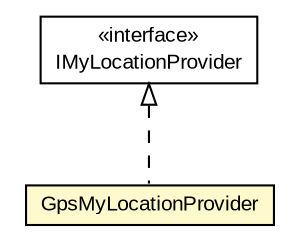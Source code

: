 #!/usr/local/bin/dot
#
# Class diagram 
# Generated by UMLGraph version R5_6-24-gf6e263 (http://www.umlgraph.org/)
#

digraph G {
	edge [fontname="arial",fontsize=10,labelfontname="arial",labelfontsize=10];
	node [fontname="arial",fontsize=10,shape=plaintext];
	nodesep=0.25;
	ranksep=0.5;
	// org.osmdroid.views.overlay.mylocation.GpsMyLocationProvider
	c10616 [label=<<table title="org.osmdroid.views.overlay.mylocation.GpsMyLocationProvider" border="0" cellborder="1" cellspacing="0" cellpadding="2" port="p" bgcolor="lemonChiffon" href="./GpsMyLocationProvider.html">
		<tr><td><table border="0" cellspacing="0" cellpadding="1">
<tr><td align="center" balign="center"> GpsMyLocationProvider </td></tr>
		</table></td></tr>
		</table>>, URL="./GpsMyLocationProvider.html", fontname="arial", fontcolor="black", fontsize=10.0];
	// org.osmdroid.views.overlay.mylocation.IMyLocationProvider
	c10618 [label=<<table title="org.osmdroid.views.overlay.mylocation.IMyLocationProvider" border="0" cellborder="1" cellspacing="0" cellpadding="2" port="p" href="./IMyLocationProvider.html">
		<tr><td><table border="0" cellspacing="0" cellpadding="1">
<tr><td align="center" balign="center"> &#171;interface&#187; </td></tr>
<tr><td align="center" balign="center"> IMyLocationProvider </td></tr>
		</table></td></tr>
		</table>>, URL="./IMyLocationProvider.html", fontname="arial", fontcolor="black", fontsize=10.0];
	//org.osmdroid.views.overlay.mylocation.GpsMyLocationProvider implements org.osmdroid.views.overlay.mylocation.IMyLocationProvider
	c10618:p -> c10616:p [dir=back,arrowtail=empty,style=dashed];
}

